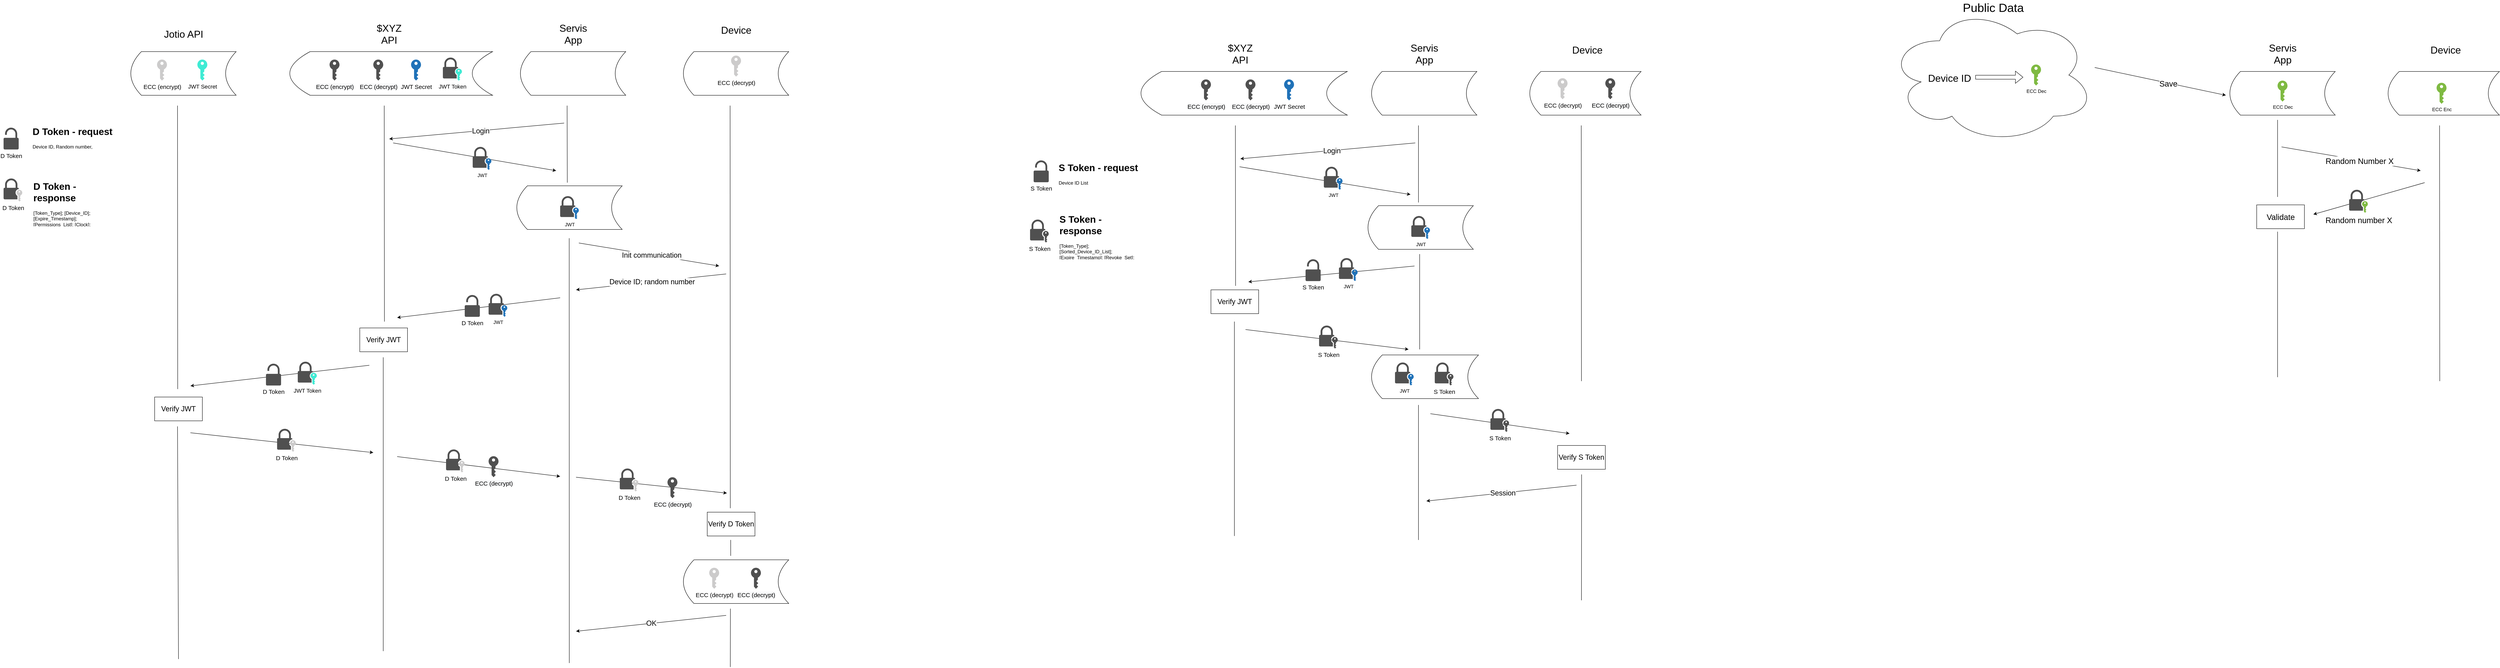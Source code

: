 <mxfile version="14.4.4" type="github">
  <diagram id="LgasBoGG3FsovCFmSBIw" name="Page-1">
    <mxGraphModel dx="3040" dy="3583" grid="1" gridSize="10" guides="1" tooltips="1" connect="1" arrows="1" fold="1" page="1" pageScale="1" pageWidth="850" pageHeight="1100" math="0" shadow="0">
      <root>
        <mxCell id="0" />
        <mxCell id="1" parent="0" />
        <mxCell id="JMCEyGu6VI2UjbXGp_1P-59" value="" style="shape=dataStorage;whiteSpace=wrap;html=1;strokeColor=#000000;strokeWidth=1;" parent="1" vertex="1">
          <mxGeometry x="2590" y="-260" width="510" height="110" as="geometry" />
        </mxCell>
        <mxCell id="JMCEyGu6VI2UjbXGp_1P-62" value="" style="shape=dataStorage;whiteSpace=wrap;html=1;strokeColor=#000000;strokeWidth=1;" parent="1" vertex="1">
          <mxGeometry x="3170" y="-260" width="265" height="110" as="geometry" />
        </mxCell>
        <mxCell id="JMCEyGu6VI2UjbXGp_1P-65" value="" style="shape=dataStorage;whiteSpace=wrap;html=1;strokeColor=#000000;strokeWidth=1;" parent="1" vertex="1">
          <mxGeometry x="3580" y="-260" width="265" height="110" as="geometry" />
        </mxCell>
        <mxCell id="JMCEyGu6VI2UjbXGp_1P-54" value="" style="shape=dataStorage;whiteSpace=wrap;html=1;strokeColor=#000000;strokeWidth=1;" parent="1" vertex="1">
          <mxGeometry x="2190" y="-260" width="265" height="110" as="geometry" />
        </mxCell>
        <mxCell id="JMCEyGu6VI2UjbXGp_1P-1" value="&lt;meta http-equiv=&quot;content-type&quot; content=&quot;text/html; charset=utf-8&quot;&gt;&lt;span style=&quot;color: rgb(0, 0, 0); font-family: Helvetica; font-style: normal; font-variant-ligatures: normal; font-variant-caps: normal; font-weight: 400; letter-spacing: normal; orphans: 2; text-align: center; text-indent: 0px; text-transform: none; widows: 2; word-spacing: 0px; -webkit-text-stroke-width: 0px; background-color: rgb(248, 249, 250); text-decoration-style: initial; text-decoration-color: initial; font-size: 15px;&quot;&gt;ECC (encrypt&lt;/span&gt;&lt;span style=&quot;color: rgb(0, 0, 0); font-family: Helvetica; font-style: normal; font-variant-ligatures: normal; font-variant-caps: normal; font-weight: 400; letter-spacing: normal; orphans: 2; text-align: center; text-indent: 0px; text-transform: none; widows: 2; word-spacing: 0px; -webkit-text-stroke-width: 0px; background-color: rgb(248, 249, 250); text-decoration-style: initial; text-decoration-color: initial; font-size: 15px;&quot;&gt;)&lt;/span&gt;" style="pointerEvents=1;shadow=0;dashed=0;html=1;strokeColor=none;fillColor=#505050;labelPosition=center;verticalLabelPosition=bottom;verticalAlign=top;outlineConnect=0;align=center;shape=mxgraph.office.security.key_permissions;" parent="1" vertex="1">
          <mxGeometry x="2690" y="-240" width="25" height="53" as="geometry" />
        </mxCell>
        <mxCell id="JMCEyGu6VI2UjbXGp_1P-2" value="&lt;font style=&quot;font-size: 15px&quot;&gt;JWT Secret&lt;/font&gt;" style="pointerEvents=1;shadow=0;dashed=0;html=1;strokeColor=none;labelPosition=center;verticalLabelPosition=bottom;verticalAlign=top;outlineConnect=0;align=center;shape=mxgraph.office.security.key_permissions;fillColor=#2072B8;" parent="1" vertex="1">
          <mxGeometry x="2895" y="-240" width="25" height="53" as="geometry" />
        </mxCell>
        <mxCell id="JMCEyGu6VI2UjbXGp_1P-30" value="&lt;span style=&quot;font-size: 25px&quot;&gt;$XYZ API&lt;/span&gt;" style="text;html=1;strokeColor=none;fillColor=none;align=center;verticalAlign=middle;whiteSpace=wrap;rounded=0;" parent="1" vertex="1">
          <mxGeometry x="2785" y="-330" width="110" height="50" as="geometry" />
        </mxCell>
        <mxCell id="JMCEyGu6VI2UjbXGp_1P-36" value="&lt;span style=&quot;font-size: 25px&quot;&gt;Servis&lt;br&gt;App&lt;br&gt;&lt;/span&gt;" style="text;html=1;strokeColor=none;fillColor=none;align=center;verticalAlign=middle;whiteSpace=wrap;rounded=0;" parent="1" vertex="1">
          <mxGeometry x="3247.5" y="-330" width="110" height="50" as="geometry" />
        </mxCell>
        <mxCell id="JMCEyGu6VI2UjbXGp_1P-37" value="&lt;span style=&quot;font-size: 25px&quot;&gt;Device&lt;/span&gt;" style="text;html=1;strokeColor=none;fillColor=none;align=center;verticalAlign=middle;whiteSpace=wrap;rounded=0;" parent="1" vertex="1">
          <mxGeometry x="3657.5" y="-340" width="110" height="50" as="geometry" />
        </mxCell>
        <mxCell id="JMCEyGu6VI2UjbXGp_1P-38" value="" style="endArrow=none;html=1;" parent="1" edge="1">
          <mxGeometry width="50" height="50" relative="1" as="geometry">
            <mxPoint x="2308" y="590" as="sourcePoint" />
            <mxPoint x="2307.5" y="-124" as="targetPoint" />
          </mxGeometry>
        </mxCell>
        <mxCell id="JMCEyGu6VI2UjbXGp_1P-39" value="&lt;span style=&quot;font-size: 25px&quot;&gt;Jotio API&lt;/span&gt;" style="text;html=1;strokeColor=none;fillColor=none;align=center;verticalAlign=middle;whiteSpace=wrap;rounded=0;" parent="1" vertex="1">
          <mxGeometry x="2267.5" y="-330" width="110" height="50" as="geometry" />
        </mxCell>
        <mxCell id="JMCEyGu6VI2UjbXGp_1P-51" value="&lt;span style=&quot;font-size: 15px&quot;&gt;ECC (encrypt&lt;/span&gt;&lt;span style=&quot;font-size: 15px&quot;&gt;)&lt;/span&gt;" style="pointerEvents=1;shadow=0;dashed=0;html=1;strokeColor=none;labelPosition=center;verticalLabelPosition=bottom;verticalAlign=top;outlineConnect=0;align=center;shape=mxgraph.office.security.key_permissions;fillColor=#CCCBCB;" parent="1" vertex="1">
          <mxGeometry x="2256" y="-240" width="25" height="53" as="geometry" />
        </mxCell>
        <mxCell id="JMCEyGu6VI2UjbXGp_1P-53" value="&lt;span style=&quot;font-size: 15px&quot;&gt;ECC (decrypt)&lt;/span&gt;" style="pointerEvents=1;shadow=0;dashed=0;html=1;strokeColor=none;labelPosition=center;verticalLabelPosition=bottom;verticalAlign=top;outlineConnect=0;align=center;shape=mxgraph.office.security.key_permissions;fillColor=#CCCBCB;" parent="1" vertex="1">
          <mxGeometry x="3700" y="-250" width="25" height="53" as="geometry" />
        </mxCell>
        <mxCell id="JMCEyGu6VI2UjbXGp_1P-60" value="" style="endArrow=none;html=1;" parent="1" edge="1">
          <mxGeometry width="50" height="50" relative="1" as="geometry">
            <mxPoint x="2828" y="420" as="sourcePoint" />
            <mxPoint x="2827.5" y="-124" as="targetPoint" />
          </mxGeometry>
        </mxCell>
        <mxCell id="JMCEyGu6VI2UjbXGp_1P-63" value="" style="endArrow=none;html=1;" parent="1" edge="1">
          <mxGeometry width="50" height="50" relative="1" as="geometry">
            <mxPoint x="3288" y="70" as="sourcePoint" />
            <mxPoint x="3287.5" y="-124" as="targetPoint" />
          </mxGeometry>
        </mxCell>
        <mxCell id="JMCEyGu6VI2UjbXGp_1P-66" value="" style="endArrow=none;html=1;" parent="1" edge="1">
          <mxGeometry width="50" height="50" relative="1" as="geometry">
            <mxPoint x="3698" y="890" as="sourcePoint" />
            <mxPoint x="3697.5" y="-124" as="targetPoint" />
          </mxGeometry>
        </mxCell>
        <mxCell id="JMCEyGu6VI2UjbXGp_1P-71" value="&lt;span style=&quot;color: rgb(0 , 0 , 0) ; font-family: &amp;#34;helvetica&amp;#34; ; font-style: normal ; font-weight: 400 ; letter-spacing: normal ; text-align: center ; text-indent: 0px ; text-transform: none ; word-spacing: 0px ; background-color: rgb(248 , 249 , 250) ; font-size: 15px&quot;&gt;ECC (decrypt&lt;/span&gt;&lt;span style=&quot;color: rgb(0 , 0 , 0) ; font-family: &amp;#34;helvetica&amp;#34; ; font-style: normal ; font-weight: 400 ; letter-spacing: normal ; text-align: center ; text-indent: 0px ; text-transform: none ; word-spacing: 0px ; background-color: rgb(248 , 249 , 250) ; font-size: 15px&quot;&gt;)&lt;/span&gt;" style="pointerEvents=1;shadow=0;dashed=0;html=1;strokeColor=none;fillColor=#505050;labelPosition=center;verticalLabelPosition=bottom;verticalAlign=top;outlineConnect=0;align=center;shape=mxgraph.office.security.key_permissions;" parent="1" vertex="1">
          <mxGeometry x="2800" y="-240" width="25" height="53" as="geometry" />
        </mxCell>
        <mxCell id="JMCEyGu6VI2UjbXGp_1P-72" value="" style="endArrow=classic;html=1;" parent="1" edge="1">
          <mxGeometry width="50" height="50" relative="1" as="geometry">
            <mxPoint x="3280" y="-80" as="sourcePoint" />
            <mxPoint x="2840" y="-40" as="targetPoint" />
          </mxGeometry>
        </mxCell>
        <mxCell id="JMCEyGu6VI2UjbXGp_1P-73" value="&lt;span style=&quot;font-size: 18px&quot;&gt;Login&lt;br&gt;&lt;/span&gt;" style="edgeLabel;html=1;align=center;verticalAlign=middle;resizable=0;points=[];" parent="JMCEyGu6VI2UjbXGp_1P-72" vertex="1" connectable="0">
          <mxGeometry x="-0.237" y="-2" relative="1" as="geometry">
            <mxPoint x="-41.94" y="6.73" as="offset" />
          </mxGeometry>
        </mxCell>
        <mxCell id="JMCEyGu6VI2UjbXGp_1P-74" value="" style="endArrow=classic;html=1;" parent="1" edge="1">
          <mxGeometry width="50" height="50" relative="1" as="geometry">
            <mxPoint x="2850" y="-30" as="sourcePoint" />
            <mxPoint x="3260" y="40" as="targetPoint" />
          </mxGeometry>
        </mxCell>
        <mxCell id="JMCEyGu6VI2UjbXGp_1P-76" value="" style="shape=dataStorage;whiteSpace=wrap;html=1;strokeColor=#000000;strokeWidth=1;" parent="1" vertex="1">
          <mxGeometry x="3161" y="78" width="265" height="110" as="geometry" />
        </mxCell>
        <mxCell id="JMCEyGu6VI2UjbXGp_1P-77" value="JWT" style="pointerEvents=1;shadow=0;dashed=0;html=1;strokeColor=none;fillColor=#505050;labelPosition=center;verticalLabelPosition=bottom;verticalAlign=top;outlineConnect=0;align=center;shape=mxgraph.office.security.lock_with_key_security_blue;" parent="1" vertex="1">
          <mxGeometry x="3270" y="104" width="47" height="58" as="geometry" />
        </mxCell>
        <mxCell id="JMCEyGu6VI2UjbXGp_1P-80" value="" style="endArrow=none;html=1;" parent="1" edge="1">
          <mxGeometry width="50" height="50" relative="1" as="geometry">
            <mxPoint x="3293" y="1280" as="sourcePoint" />
            <mxPoint x="3292.79" y="210.0" as="targetPoint" />
          </mxGeometry>
        </mxCell>
        <mxCell id="JMCEyGu6VI2UjbXGp_1P-82" value="" style="endArrow=classic;html=1;" parent="1" edge="1">
          <mxGeometry width="50" height="50" relative="1" as="geometry">
            <mxPoint x="3317" y="222" as="sourcePoint" />
            <mxPoint x="3670" y="280" as="targetPoint" />
          </mxGeometry>
        </mxCell>
        <mxCell id="JMCEyGu6VI2UjbXGp_1P-83" value="&lt;span style=&quot;font-size: 18px&quot;&gt;Init communication&lt;/span&gt;" style="edgeLabel;html=1;align=center;verticalAlign=middle;resizable=0;points=[];" parent="JMCEyGu6VI2UjbXGp_1P-82" vertex="1" connectable="0">
          <mxGeometry x="-0.237" y="-2" relative="1" as="geometry">
            <mxPoint x="48" y="6.73" as="offset" />
          </mxGeometry>
        </mxCell>
        <mxCell id="JMCEyGu6VI2UjbXGp_1P-85" value="JWT" style="pointerEvents=1;shadow=0;dashed=0;html=1;strokeColor=none;fillColor=#505050;labelPosition=center;verticalLabelPosition=bottom;verticalAlign=top;outlineConnect=0;align=center;shape=mxgraph.office.security.lock_with_key_security_blue;" parent="1" vertex="1">
          <mxGeometry x="3050" y="-20" width="47" height="58" as="geometry" />
        </mxCell>
        <mxCell id="JMCEyGu6VI2UjbXGp_1P-86" value="&lt;font style=&quot;font-size: 15px&quot;&gt;D Token&lt;/font&gt;" style="pointerEvents=1;shadow=0;dashed=0;html=1;strokeColor=none;fillColor=#505050;labelPosition=center;verticalLabelPosition=bottom;verticalAlign=top;outlineConnect=0;align=center;shape=mxgraph.office.security.lock_unprotected;" parent="1" vertex="1">
          <mxGeometry x="1870" y="-68.5" width="38" height="55" as="geometry" />
        </mxCell>
        <mxCell id="JMCEyGu6VI2UjbXGp_1P-87" value="&lt;h1&gt;D Token - request&lt;/h1&gt;&lt;div&gt;Device ID, Random number,&amp;nbsp;&lt;/div&gt;" style="text;html=1;strokeColor=none;fillColor=none;spacing=5;spacingTop=-20;whiteSpace=wrap;overflow=hidden;rounded=0;" parent="1" vertex="1">
          <mxGeometry x="1938" y="-78.5" width="210" height="120" as="geometry" />
        </mxCell>
        <mxCell id="JMCEyGu6VI2UjbXGp_1P-89" value="" style="endArrow=classic;html=1;" parent="1" edge="1">
          <mxGeometry width="50" height="50" relative="1" as="geometry">
            <mxPoint x="3270" y="360" as="sourcePoint" />
            <mxPoint x="2860" y="410" as="targetPoint" />
          </mxGeometry>
        </mxCell>
        <mxCell id="JMCEyGu6VI2UjbXGp_1P-90" value="&lt;font style=&quot;font-size: 15px&quot;&gt;D Token&lt;/font&gt;" style="pointerEvents=1;shadow=0;dashed=0;html=1;strokeColor=none;fillColor=#505050;labelPosition=center;verticalLabelPosition=bottom;verticalAlign=top;outlineConnect=0;align=center;shape=mxgraph.office.security.lock_unprotected;" parent="1" vertex="1">
          <mxGeometry x="3030" y="353" width="38" height="55" as="geometry" />
        </mxCell>
        <mxCell id="JMCEyGu6VI2UjbXGp_1P-91" value="" style="endArrow=classic;html=1;" parent="1" edge="1">
          <mxGeometry width="50" height="50" relative="1" as="geometry">
            <mxPoint x="2790" y="530" as="sourcePoint" />
            <mxPoint x="2340" y="582" as="targetPoint" />
          </mxGeometry>
        </mxCell>
        <mxCell id="JMCEyGu6VI2UjbXGp_1P-92" value="&lt;font style=&quot;font-size: 15px&quot;&gt;D Token&lt;/font&gt;" style="pointerEvents=1;shadow=0;dashed=0;html=1;strokeColor=none;fillColor=#505050;labelPosition=center;verticalLabelPosition=bottom;verticalAlign=top;outlineConnect=0;align=center;shape=mxgraph.office.security.lock_unprotected;" parent="1" vertex="1">
          <mxGeometry x="2530" y="526" width="38" height="55" as="geometry" />
        </mxCell>
        <mxCell id="JMCEyGu6VI2UjbXGp_1P-94" value="" style="endArrow=classic;html=1;" parent="1" edge="1">
          <mxGeometry width="50" height="50" relative="1" as="geometry">
            <mxPoint x="3687.5" y="300" as="sourcePoint" />
            <mxPoint x="3310" y="340" as="targetPoint" />
          </mxGeometry>
        </mxCell>
        <mxCell id="JMCEyGu6VI2UjbXGp_1P-95" value="&lt;span style=&quot;font-size: 18px&quot;&gt;Device ID; random number&lt;br&gt;&lt;/span&gt;" style="edgeLabel;html=1;align=center;verticalAlign=middle;resizable=0;points=[];" parent="JMCEyGu6VI2UjbXGp_1P-94" vertex="1" connectable="0">
          <mxGeometry x="-0.237" y="-2" relative="1" as="geometry">
            <mxPoint x="-41.94" y="6.73" as="offset" />
          </mxGeometry>
        </mxCell>
        <mxCell id="JMCEyGu6VI2UjbXGp_1P-99" value="" style="endArrow=none;html=1;" parent="1" edge="1">
          <mxGeometry width="50" height="50" relative="1" as="geometry">
            <mxPoint x="2825" y="1250" as="sourcePoint" />
            <mxPoint x="2825" y="510" as="targetPoint" />
          </mxGeometry>
        </mxCell>
        <mxCell id="JMCEyGu6VI2UjbXGp_1P-100" value="&lt;font style=&quot;font-size: 18px&quot;&gt;Verify&amp;nbsp;JWT&lt;/font&gt;" style="rounded=0;whiteSpace=wrap;html=1;strokeColor=#000000;strokeWidth=1;" parent="1" vertex="1">
          <mxGeometry x="2766" y="436" width="120" height="60" as="geometry" />
        </mxCell>
        <mxCell id="JMCEyGu6VI2UjbXGp_1P-101" value="JWT" style="pointerEvents=1;shadow=0;dashed=0;html=1;strokeColor=none;fillColor=#505050;labelPosition=center;verticalLabelPosition=bottom;verticalAlign=top;outlineConnect=0;align=center;shape=mxgraph.office.security.lock_with_key_security_blue;" parent="1" vertex="1">
          <mxGeometry x="3090" y="350" width="47" height="58" as="geometry" />
        </mxCell>
        <mxCell id="JMCEyGu6VI2UjbXGp_1P-102" value="&lt;span style=&quot;font-size: 18px&quot;&gt;Verify JWT&lt;br&gt;&lt;/span&gt;" style="rounded=0;whiteSpace=wrap;html=1;strokeColor=#000000;strokeWidth=1;" parent="1" vertex="1">
          <mxGeometry x="2250" y="610" width="120" height="60" as="geometry" />
        </mxCell>
        <mxCell id="JMCEyGu6VI2UjbXGp_1P-103" value="" style="endArrow=none;html=1;" parent="1" edge="1">
          <mxGeometry width="50" height="50" relative="1" as="geometry">
            <mxPoint x="2310" y="1270" as="sourcePoint" />
            <mxPoint x="2307.5" y="684" as="targetPoint" />
          </mxGeometry>
        </mxCell>
        <mxCell id="JMCEyGu6VI2UjbXGp_1P-105" value="" style="endArrow=classic;html=1;" parent="1" edge="1">
          <mxGeometry width="50" height="50" relative="1" as="geometry">
            <mxPoint x="2340" y="700" as="sourcePoint" />
            <mxPoint x="2800" y="750" as="targetPoint" />
          </mxGeometry>
        </mxCell>
        <mxCell id="JMCEyGu6VI2UjbXGp_1P-106" value="D Token" style="pointerEvents=1;shadow=0;dashed=0;html=1;strokeColor=none;fillColor=#505050;labelPosition=center;verticalLabelPosition=bottom;verticalAlign=top;outlineConnect=0;align=center;shape=mxgraph.office.security.lock_with_key_security_ghosted;fontSize=15;" parent="1" vertex="1">
          <mxGeometry x="2558" y="690" width="47" height="58" as="geometry" />
        </mxCell>
        <mxCell id="JMCEyGu6VI2UjbXGp_1P-108" value="" style="endArrow=classic;html=1;" parent="1" edge="1">
          <mxGeometry width="50" height="50" relative="1" as="geometry">
            <mxPoint x="2860" y="760" as="sourcePoint" />
            <mxPoint x="3270" y="810" as="targetPoint" />
          </mxGeometry>
        </mxCell>
        <mxCell id="JMCEyGu6VI2UjbXGp_1P-110" value="&lt;span style=&quot;color: rgb(0 , 0 , 0) ; font-family: &amp;#34;helvetica&amp;#34; ; font-style: normal ; font-weight: 400 ; letter-spacing: normal ; text-align: center ; text-indent: 0px ; text-transform: none ; word-spacing: 0px ; background-color: rgb(248 , 249 , 250) ; font-size: 15px&quot;&gt;ECC (decrypt&lt;/span&gt;&lt;span style=&quot;color: rgb(0 , 0 , 0) ; font-family: &amp;#34;helvetica&amp;#34; ; font-style: normal ; font-weight: 400 ; letter-spacing: normal ; text-align: center ; text-indent: 0px ; text-transform: none ; word-spacing: 0px ; background-color: rgb(248 , 249 , 250) ; font-size: 15px&quot;&gt;)&lt;/span&gt;" style="pointerEvents=1;shadow=0;dashed=0;html=1;strokeColor=none;fillColor=#505050;labelPosition=center;verticalLabelPosition=bottom;verticalAlign=top;outlineConnect=0;align=center;shape=mxgraph.office.security.key_permissions;" parent="1" vertex="1">
          <mxGeometry x="3090" y="759" width="25" height="53" as="geometry" />
        </mxCell>
        <mxCell id="JMCEyGu6VI2UjbXGp_1P-113" value="" style="endArrow=classic;html=1;" parent="1" edge="1">
          <mxGeometry width="50" height="50" relative="1" as="geometry">
            <mxPoint x="3310" y="812" as="sourcePoint" />
            <mxPoint x="3689.5" y="852" as="targetPoint" />
          </mxGeometry>
        </mxCell>
        <mxCell id="JMCEyGu6VI2UjbXGp_1P-115" value="&lt;span style=&quot;color: rgb(0 , 0 , 0) ; font-family: &amp;#34;helvetica&amp;#34; ; font-style: normal ; font-weight: 400 ; letter-spacing: normal ; text-align: center ; text-indent: 0px ; text-transform: none ; word-spacing: 0px ; background-color: rgb(248 , 249 , 250) ; font-size: 15px&quot;&gt;ECC (decrypt&lt;/span&gt;&lt;span style=&quot;color: rgb(0 , 0 , 0) ; font-family: &amp;#34;helvetica&amp;#34; ; font-style: normal ; font-weight: 400 ; letter-spacing: normal ; text-align: center ; text-indent: 0px ; text-transform: none ; word-spacing: 0px ; background-color: rgb(248 , 249 , 250) ; font-size: 15px&quot;&gt;)&lt;/span&gt;" style="pointerEvents=1;shadow=0;dashed=0;html=1;strokeColor=none;fillColor=#505050;labelPosition=center;verticalLabelPosition=bottom;verticalAlign=top;outlineConnect=0;align=center;shape=mxgraph.office.security.key_permissions;" parent="1" vertex="1">
          <mxGeometry x="3540" y="812" width="25" height="53" as="geometry" />
        </mxCell>
        <mxCell id="JMCEyGu6VI2UjbXGp_1P-117" value="&lt;span style=&quot;font-size: 18px&quot;&gt;Verify D Token&lt;/span&gt;" style="rounded=0;whiteSpace=wrap;html=1;strokeColor=#000000;strokeWidth=1;" parent="1" vertex="1">
          <mxGeometry x="3640" y="900" width="120" height="60" as="geometry" />
        </mxCell>
        <mxCell id="JMCEyGu6VI2UjbXGp_1P-123" value="D Token" style="pointerEvents=1;shadow=0;dashed=0;html=1;strokeColor=none;fillColor=#505050;labelPosition=center;verticalLabelPosition=bottom;verticalAlign=top;outlineConnect=0;align=center;shape=mxgraph.office.security.lock_with_key_security_ghosted;fontSize=15;" parent="1" vertex="1">
          <mxGeometry x="2983" y="742" width="47" height="58" as="geometry" />
        </mxCell>
        <mxCell id="JMCEyGu6VI2UjbXGp_1P-124" value="D Token" style="pointerEvents=1;shadow=0;dashed=0;html=1;strokeColor=none;fillColor=#505050;labelPosition=center;verticalLabelPosition=bottom;verticalAlign=top;outlineConnect=0;align=center;shape=mxgraph.office.security.lock_with_key_security_ghosted;fontSize=15;" parent="1" vertex="1">
          <mxGeometry x="3420" y="790" width="47" height="58" as="geometry" />
        </mxCell>
        <mxCell id="JMCEyGu6VI2UjbXGp_1P-125" value="" style="shape=dataStorage;whiteSpace=wrap;html=1;strokeColor=#000000;strokeWidth=1;" parent="1" vertex="1">
          <mxGeometry x="3580" y="1020" width="265" height="110" as="geometry" />
        </mxCell>
        <mxCell id="JMCEyGu6VI2UjbXGp_1P-126" value="&lt;span style=&quot;font-size: 15px&quot;&gt;ECC (decrypt)&lt;/span&gt;" style="pointerEvents=1;shadow=0;dashed=0;html=1;strokeColor=none;labelPosition=center;verticalLabelPosition=bottom;verticalAlign=top;outlineConnect=0;align=center;shape=mxgraph.office.security.key_permissions;fillColor=#CCCBCB;" parent="1" vertex="1">
          <mxGeometry x="3645" y="1040" width="25" height="53" as="geometry" />
        </mxCell>
        <mxCell id="JMCEyGu6VI2UjbXGp_1P-127" value="D Token" style="pointerEvents=1;shadow=0;dashed=0;html=1;strokeColor=none;fillColor=#505050;labelPosition=center;verticalLabelPosition=bottom;verticalAlign=top;outlineConnect=0;align=center;shape=mxgraph.office.security.lock_with_key_security_ghosted;fontSize=15;" parent="1" vertex="1">
          <mxGeometry x="1870" y="59.5" width="47" height="58" as="geometry" />
        </mxCell>
        <mxCell id="JMCEyGu6VI2UjbXGp_1P-128" value="&lt;h1&gt;D Token - response&lt;/h1&gt;&lt;div&gt;[Token_Type]; [Device_ID]; [Expire_Timestamp]; [Permissions_List]; [Clock];&lt;/div&gt;" style="text;html=1;strokeColor=none;fillColor=none;spacing=5;spacingTop=-20;whiteSpace=wrap;overflow=hidden;rounded=0;" parent="1" vertex="1">
          <mxGeometry x="1940" y="59.5" width="210" height="120" as="geometry" />
        </mxCell>
        <mxCell id="JMCEyGu6VI2UjbXGp_1P-129" value="&lt;span style=&quot;color: rgb(0 , 0 , 0) ; font-family: &amp;#34;helvetica&amp;#34; ; font-style: normal ; font-weight: 400 ; letter-spacing: normal ; text-align: center ; text-indent: 0px ; text-transform: none ; word-spacing: 0px ; background-color: rgb(248 , 249 , 250) ; font-size: 15px&quot;&gt;ECC (decrypt&lt;/span&gt;&lt;span style=&quot;color: rgb(0 , 0 , 0) ; font-family: &amp;#34;helvetica&amp;#34; ; font-style: normal ; font-weight: 400 ; letter-spacing: normal ; text-align: center ; text-indent: 0px ; text-transform: none ; word-spacing: 0px ; background-color: rgb(248 , 249 , 250) ; font-size: 15px&quot;&gt;)&lt;/span&gt;" style="pointerEvents=1;shadow=0;dashed=0;html=1;strokeColor=none;fillColor=#505050;labelPosition=center;verticalLabelPosition=bottom;verticalAlign=top;outlineConnect=0;align=center;shape=mxgraph.office.security.key_permissions;" parent="1" vertex="1">
          <mxGeometry x="3750" y="1040" width="25" height="53" as="geometry" />
        </mxCell>
        <mxCell id="JMCEyGu6VI2UjbXGp_1P-130" value="" style="endArrow=none;html=1;" parent="1" edge="1">
          <mxGeometry width="50" height="50" relative="1" as="geometry">
            <mxPoint x="3699" y="1010" as="sourcePoint" />
            <mxPoint x="3699" y="970" as="targetPoint" />
          </mxGeometry>
        </mxCell>
        <mxCell id="JMCEyGu6VI2UjbXGp_1P-131" value="" style="endArrow=none;html=1;" parent="1" edge="1">
          <mxGeometry width="50" height="50" relative="1" as="geometry">
            <mxPoint x="3698" y="1290" as="sourcePoint" />
            <mxPoint x="3698.33" y="1143" as="targetPoint" />
          </mxGeometry>
        </mxCell>
        <mxCell id="JMCEyGu6VI2UjbXGp_1P-133" value="&lt;font style=&quot;font-size: 18px&quot;&gt;OK&lt;/font&gt;" style="endArrow=classic;html=1;" parent="1" edge="1">
          <mxGeometry width="50" height="50" relative="1" as="geometry">
            <mxPoint x="3687.5" y="1160" as="sourcePoint" />
            <mxPoint x="3310" y="1200" as="targetPoint" />
            <Array as="points">
              <mxPoint x="3500" y="1180" />
            </Array>
          </mxGeometry>
        </mxCell>
        <mxCell id="JMCEyGu6VI2UjbXGp_1P-135" value="" style="shape=dataStorage;whiteSpace=wrap;html=1;strokeColor=#000000;strokeWidth=1;" parent="1" vertex="1">
          <mxGeometry x="4731" y="-210" width="519" height="110" as="geometry" />
        </mxCell>
        <mxCell id="JMCEyGu6VI2UjbXGp_1P-136" value="" style="shape=dataStorage;whiteSpace=wrap;html=1;strokeColor=#000000;strokeWidth=1;" parent="1" vertex="1">
          <mxGeometry x="5311" y="-210" width="265" height="110" as="geometry" />
        </mxCell>
        <mxCell id="JMCEyGu6VI2UjbXGp_1P-137" value="" style="shape=dataStorage;whiteSpace=wrap;html=1;strokeColor=#000000;strokeWidth=1;" parent="1" vertex="1">
          <mxGeometry x="5709" y="-210" width="280" height="110" as="geometry" />
        </mxCell>
        <mxCell id="JMCEyGu6VI2UjbXGp_1P-138" value="&lt;meta http-equiv=&quot;content-type&quot; content=&quot;text/html; charset=utf-8&quot;&gt;&lt;span style=&quot;color: rgb(0, 0, 0); font-family: Helvetica; font-style: normal; font-variant-ligatures: normal; font-variant-caps: normal; font-weight: 400; letter-spacing: normal; orphans: 2; text-align: center; text-indent: 0px; text-transform: none; widows: 2; word-spacing: 0px; -webkit-text-stroke-width: 0px; background-color: rgb(248, 249, 250); text-decoration-style: initial; text-decoration-color: initial; font-size: 15px;&quot;&gt;ECC (encrypt&lt;/span&gt;&lt;span style=&quot;color: rgb(0, 0, 0); font-family: Helvetica; font-style: normal; font-variant-ligatures: normal; font-variant-caps: normal; font-weight: 400; letter-spacing: normal; orphans: 2; text-align: center; text-indent: 0px; text-transform: none; widows: 2; word-spacing: 0px; -webkit-text-stroke-width: 0px; background-color: rgb(248, 249, 250); text-decoration-style: initial; text-decoration-color: initial; font-size: 15px;&quot;&gt;)&lt;/span&gt;" style="pointerEvents=1;shadow=0;dashed=0;html=1;strokeColor=none;fillColor=#505050;labelPosition=center;verticalLabelPosition=bottom;verticalAlign=top;outlineConnect=0;align=center;shape=mxgraph.office.security.key_permissions;" parent="1" vertex="1">
          <mxGeometry x="4882" y="-190" width="25" height="53" as="geometry" />
        </mxCell>
        <mxCell id="JMCEyGu6VI2UjbXGp_1P-139" value="&lt;font style=&quot;font-size: 15px&quot;&gt;JWT Secret&lt;/font&gt;" style="pointerEvents=1;shadow=0;dashed=0;html=1;strokeColor=none;labelPosition=center;verticalLabelPosition=bottom;verticalAlign=top;outlineConnect=0;align=center;shape=mxgraph.office.security.key_permissions;fillColor=#2072B8;" parent="1" vertex="1">
          <mxGeometry x="5091" y="-190" width="25" height="53" as="geometry" />
        </mxCell>
        <mxCell id="JMCEyGu6VI2UjbXGp_1P-140" value="&lt;span style=&quot;font-size: 25px&quot;&gt;$XYZ API&lt;/span&gt;" style="text;html=1;strokeColor=none;fillColor=none;align=center;verticalAlign=middle;whiteSpace=wrap;rounded=0;" parent="1" vertex="1">
          <mxGeometry x="4926" y="-280" width="110" height="50" as="geometry" />
        </mxCell>
        <mxCell id="JMCEyGu6VI2UjbXGp_1P-141" value="&lt;span style=&quot;font-size: 25px&quot;&gt;Servis&lt;br&gt;App&lt;br&gt;&lt;/span&gt;" style="text;html=1;strokeColor=none;fillColor=none;align=center;verticalAlign=middle;whiteSpace=wrap;rounded=0;" parent="1" vertex="1">
          <mxGeometry x="5388.5" y="-280" width="110" height="50" as="geometry" />
        </mxCell>
        <mxCell id="JMCEyGu6VI2UjbXGp_1P-142" value="&lt;span style=&quot;font-size: 25px&quot;&gt;Device&lt;/span&gt;" style="text;html=1;strokeColor=none;fillColor=none;align=center;verticalAlign=middle;whiteSpace=wrap;rounded=0;" parent="1" vertex="1">
          <mxGeometry x="5798.5" y="-290" width="110" height="50" as="geometry" />
        </mxCell>
        <mxCell id="JMCEyGu6VI2UjbXGp_1P-143" value="&lt;span style=&quot;font-size: 15px&quot;&gt;ECC (decrypt)&lt;/span&gt;" style="pointerEvents=1;shadow=0;dashed=0;html=1;strokeColor=none;labelPosition=center;verticalLabelPosition=bottom;verticalAlign=top;outlineConnect=0;align=center;shape=mxgraph.office.security.key_permissions;fillColor=#CCCBCB;" parent="1" vertex="1">
          <mxGeometry x="5779" y="-193" width="25" height="53" as="geometry" />
        </mxCell>
        <mxCell id="JMCEyGu6VI2UjbXGp_1P-144" value="" style="endArrow=none;html=1;" parent="1" edge="1">
          <mxGeometry width="50" height="50" relative="1" as="geometry">
            <mxPoint x="4969" y="330" as="sourcePoint" />
            <mxPoint x="4968.5" y="-74" as="targetPoint" />
          </mxGeometry>
        </mxCell>
        <mxCell id="JMCEyGu6VI2UjbXGp_1P-145" value="" style="endArrow=none;html=1;" parent="1" edge="1">
          <mxGeometry width="50" height="50" relative="1" as="geometry">
            <mxPoint x="5429" y="120" as="sourcePoint" />
            <mxPoint x="5429" y="-74" as="targetPoint" />
          </mxGeometry>
        </mxCell>
        <mxCell id="JMCEyGu6VI2UjbXGp_1P-146" value="" style="endArrow=none;html=1;" parent="1" edge="1">
          <mxGeometry width="50" height="50" relative="1" as="geometry">
            <mxPoint x="5839" y="570" as="sourcePoint" />
            <mxPoint x="5838.5" y="-74" as="targetPoint" />
          </mxGeometry>
        </mxCell>
        <mxCell id="JMCEyGu6VI2UjbXGp_1P-147" value="&lt;span style=&quot;color: rgb(0 , 0 , 0) ; font-family: &amp;#34;helvetica&amp;#34; ; font-style: normal ; font-weight: 400 ; letter-spacing: normal ; text-align: center ; text-indent: 0px ; text-transform: none ; word-spacing: 0px ; background-color: rgb(248 , 249 , 250) ; font-size: 15px&quot;&gt;ECC (decrypt&lt;/span&gt;&lt;span style=&quot;color: rgb(0 , 0 , 0) ; font-family: &amp;#34;helvetica&amp;#34; ; font-style: normal ; font-weight: 400 ; letter-spacing: normal ; text-align: center ; text-indent: 0px ; text-transform: none ; word-spacing: 0px ; background-color: rgb(248 , 249 , 250) ; font-size: 15px&quot;&gt;)&lt;/span&gt;" style="pointerEvents=1;shadow=0;dashed=0;html=1;strokeColor=none;fillColor=#505050;labelPosition=center;verticalLabelPosition=bottom;verticalAlign=top;outlineConnect=0;align=center;shape=mxgraph.office.security.key_permissions;" parent="1" vertex="1">
          <mxGeometry x="4994" y="-190" width="25" height="53" as="geometry" />
        </mxCell>
        <mxCell id="JMCEyGu6VI2UjbXGp_1P-148" value="" style="endArrow=classic;html=1;" parent="1" edge="1">
          <mxGeometry width="50" height="50" relative="1" as="geometry">
            <mxPoint x="5421" y="-30" as="sourcePoint" />
            <mxPoint x="4981" y="10" as="targetPoint" />
          </mxGeometry>
        </mxCell>
        <mxCell id="JMCEyGu6VI2UjbXGp_1P-149" value="&lt;span style=&quot;font-size: 18px&quot;&gt;Login&lt;br&gt;&lt;/span&gt;" style="edgeLabel;html=1;align=center;verticalAlign=middle;resizable=0;points=[];" parent="JMCEyGu6VI2UjbXGp_1P-148" vertex="1" connectable="0">
          <mxGeometry x="-0.237" y="-2" relative="1" as="geometry">
            <mxPoint x="-41.94" y="6.73" as="offset" />
          </mxGeometry>
        </mxCell>
        <mxCell id="JMCEyGu6VI2UjbXGp_1P-150" value="" style="endArrow=classic;html=1;" parent="1" edge="1">
          <mxGeometry width="50" height="50" relative="1" as="geometry">
            <mxPoint x="4979" y="30" as="sourcePoint" />
            <mxPoint x="5409" y="100" as="targetPoint" />
          </mxGeometry>
        </mxCell>
        <mxCell id="JMCEyGu6VI2UjbXGp_1P-151" value="" style="shape=dataStorage;whiteSpace=wrap;html=1;strokeColor=#000000;strokeWidth=1;" parent="1" vertex="1">
          <mxGeometry x="5302" y="128" width="265" height="110" as="geometry" />
        </mxCell>
        <mxCell id="JMCEyGu6VI2UjbXGp_1P-152" value="JWT" style="pointerEvents=1;shadow=0;dashed=0;html=1;strokeColor=none;fillColor=#505050;labelPosition=center;verticalLabelPosition=bottom;verticalAlign=top;outlineConnect=0;align=center;shape=mxgraph.office.security.lock_with_key_security_blue;" parent="1" vertex="1">
          <mxGeometry x="5411" y="154" width="47" height="58" as="geometry" />
        </mxCell>
        <mxCell id="JMCEyGu6VI2UjbXGp_1P-153" value="" style="endArrow=none;html=1;" parent="1" edge="1">
          <mxGeometry width="50" height="50" relative="1" as="geometry">
            <mxPoint x="5429" y="970" as="sourcePoint" />
            <mxPoint x="5429" y="630" as="targetPoint" />
          </mxGeometry>
        </mxCell>
        <mxCell id="JMCEyGu6VI2UjbXGp_1P-154" value="" style="endArrow=classic;html=1;" parent="1" edge="1">
          <mxGeometry width="50" height="50" relative="1" as="geometry">
            <mxPoint x="5459" y="652" as="sourcePoint" />
            <mxPoint x="5809" y="702" as="targetPoint" />
          </mxGeometry>
        </mxCell>
        <mxCell id="JMCEyGu6VI2UjbXGp_1P-156" value="JWT" style="pointerEvents=1;shadow=0;dashed=0;html=1;strokeColor=none;fillColor=#505050;labelPosition=center;verticalLabelPosition=bottom;verticalAlign=top;outlineConnect=0;align=center;shape=mxgraph.office.security.lock_with_key_security_blue;" parent="1" vertex="1">
          <mxGeometry x="5191" y="30" width="47" height="58" as="geometry" />
        </mxCell>
        <mxCell id="JMCEyGu6VI2UjbXGp_1P-157" value="" style="endArrow=classic;html=1;" parent="1" edge="1">
          <mxGeometry width="50" height="50" relative="1" as="geometry">
            <mxPoint x="5419" y="280" as="sourcePoint" />
            <mxPoint x="5001" y="320" as="targetPoint" />
          </mxGeometry>
        </mxCell>
        <mxCell id="JMCEyGu6VI2UjbXGp_1P-158" value="&lt;font style=&quot;font-size: 15px&quot;&gt;S&amp;nbsp;Token&lt;/font&gt;" style="pointerEvents=1;shadow=0;dashed=0;html=1;strokeColor=none;fillColor=#505050;labelPosition=center;verticalLabelPosition=bottom;verticalAlign=top;outlineConnect=0;align=center;shape=mxgraph.office.security.lock_unprotected;" parent="1" vertex="1">
          <mxGeometry x="5145" y="263" width="38" height="55" as="geometry" />
        </mxCell>
        <mxCell id="JMCEyGu6VI2UjbXGp_1P-160" value="" style="endArrow=classic;html=1;" parent="1" edge="1">
          <mxGeometry width="50" height="50" relative="1" as="geometry">
            <mxPoint x="5826.5" y="832" as="sourcePoint" />
            <mxPoint x="5449" y="872" as="targetPoint" />
          </mxGeometry>
        </mxCell>
        <mxCell id="JMCEyGu6VI2UjbXGp_1P-161" value="&lt;span style=&quot;font-size: 18px&quot;&gt;Session&lt;br&gt;&lt;/span&gt;" style="edgeLabel;html=1;align=center;verticalAlign=middle;resizable=0;points=[];" parent="JMCEyGu6VI2UjbXGp_1P-160" vertex="1" connectable="0">
          <mxGeometry x="-0.237" y="-2" relative="1" as="geometry">
            <mxPoint x="-40.94" y="6.73" as="offset" />
          </mxGeometry>
        </mxCell>
        <mxCell id="JMCEyGu6VI2UjbXGp_1P-162" value="" style="endArrow=none;html=1;" parent="1" edge="1">
          <mxGeometry width="50" height="50" relative="1" as="geometry">
            <mxPoint x="4966" y="960" as="sourcePoint" />
            <mxPoint x="4966" y="420" as="targetPoint" />
          </mxGeometry>
        </mxCell>
        <mxCell id="JMCEyGu6VI2UjbXGp_1P-163" value="&lt;font style=&quot;font-size: 18px&quot;&gt;Verify&amp;nbsp;JWT&lt;/font&gt;" style="rounded=0;whiteSpace=wrap;html=1;strokeColor=#000000;strokeWidth=1;" parent="1" vertex="1">
          <mxGeometry x="4907" y="340" width="120" height="60" as="geometry" />
        </mxCell>
        <mxCell id="JMCEyGu6VI2UjbXGp_1P-164" value="JWT" style="pointerEvents=1;shadow=0;dashed=0;html=1;strokeColor=none;fillColor=#505050;labelPosition=center;verticalLabelPosition=bottom;verticalAlign=top;outlineConnect=0;align=center;shape=mxgraph.office.security.lock_with_key_security_blue;" parent="1" vertex="1">
          <mxGeometry x="5229" y="260" width="47" height="58" as="geometry" />
        </mxCell>
        <mxCell id="JMCEyGu6VI2UjbXGp_1P-166" value="" style="endArrow=classic;html=1;" parent="1" edge="1">
          <mxGeometry width="50" height="50" relative="1" as="geometry">
            <mxPoint x="4994" y="440" as="sourcePoint" />
            <mxPoint x="5404" y="490" as="targetPoint" />
          </mxGeometry>
        </mxCell>
        <mxCell id="JMCEyGu6VI2UjbXGp_1P-169" value="&lt;span style=&quot;color: rgb(0 , 0 , 0) ; font-family: &amp;#34;helvetica&amp;#34; ; font-style: normal ; font-weight: 400 ; letter-spacing: normal ; text-align: center ; text-indent: 0px ; text-transform: none ; word-spacing: 0px ; background-color: rgb(248 , 249 , 250) ; font-size: 15px&quot;&gt;ECC (decrypt&lt;/span&gt;&lt;span style=&quot;color: rgb(0 , 0 , 0) ; font-family: &amp;#34;helvetica&amp;#34; ; font-style: normal ; font-weight: 400 ; letter-spacing: normal ; text-align: center ; text-indent: 0px ; text-transform: none ; word-spacing: 0px ; background-color: rgb(248 , 249 , 250) ; font-size: 15px&quot;&gt;)&lt;/span&gt;" style="pointerEvents=1;shadow=0;dashed=0;html=1;strokeColor=none;fillColor=#505050;labelPosition=center;verticalLabelPosition=bottom;verticalAlign=top;outlineConnect=0;align=center;shape=mxgraph.office.security.key_permissions;" parent="1" vertex="1">
          <mxGeometry x="5899" y="-193" width="25" height="53" as="geometry" />
        </mxCell>
        <mxCell id="JMCEyGu6VI2UjbXGp_1P-170" value="&lt;span style=&quot;font-size: 18px&quot;&gt;Verify S Token&lt;/span&gt;" style="rounded=0;whiteSpace=wrap;html=1;strokeColor=#000000;strokeWidth=1;" parent="1" vertex="1">
          <mxGeometry x="5779" y="732" width="120" height="60" as="geometry" />
        </mxCell>
        <mxCell id="JMCEyGu6VI2UjbXGp_1P-177" value="" style="endArrow=none;html=1;" parent="1" edge="1">
          <mxGeometry width="50" height="50" relative="1" as="geometry">
            <mxPoint x="5839" y="1122" as="sourcePoint" />
            <mxPoint x="5839.33" y="805" as="targetPoint" />
          </mxGeometry>
        </mxCell>
        <mxCell id="JMCEyGu6VI2UjbXGp_1P-180" value="&lt;h1&gt;S Token - request&lt;/h1&gt;&lt;div&gt;Device ID List&amp;nbsp;&lt;/div&gt;" style="text;html=1;strokeColor=none;fillColor=none;spacing=5;spacingTop=-20;whiteSpace=wrap;overflow=hidden;rounded=0;" parent="1" vertex="1">
          <mxGeometry x="4519" y="13" width="210" height="120" as="geometry" />
        </mxCell>
        <mxCell id="JMCEyGu6VI2UjbXGp_1P-182" value="&lt;h1&gt;S Token - response&lt;/h1&gt;&lt;div&gt;[Token_Type]; [Sorted_Device_ID_List]; [Expire_Timestamp]; [Revoke_Set]; [Permissions_List];&lt;br&gt;&lt;/div&gt;" style="text;html=1;strokeColor=none;fillColor=none;spacing=5;spacingTop=-20;whiteSpace=wrap;overflow=hidden;rounded=0;" parent="1" vertex="1">
          <mxGeometry x="4521" y="143" width="210" height="120" as="geometry" />
        </mxCell>
        <mxCell id="JMCEyGu6VI2UjbXGp_1P-187" value="&lt;font style=&quot;font-size: 15px&quot;&gt;S&amp;nbsp;Token&lt;/font&gt;" style="pointerEvents=1;shadow=0;dashed=0;html=1;strokeColor=none;fillColor=#505050;labelPosition=center;verticalLabelPosition=bottom;verticalAlign=top;outlineConnect=0;align=center;shape=mxgraph.office.security.lock_unprotected;" parent="1" vertex="1">
          <mxGeometry x="4461" y="14" width="38" height="55" as="geometry" />
        </mxCell>
        <mxCell id="JMCEyGu6VI2UjbXGp_1P-188" value="&lt;font style=&quot;font-size: 15px&quot;&gt;S Token&lt;/font&gt;" style="pointerEvents=1;shadow=0;dashed=0;html=1;strokeColor=none;fillColor=#505050;labelPosition=center;verticalLabelPosition=bottom;verticalAlign=top;outlineConnect=0;align=center;shape=mxgraph.office.security.lock_with_key_security;" parent="1" vertex="1">
          <mxGeometry x="4452" y="163" width="47" height="58" as="geometry" />
        </mxCell>
        <mxCell id="JMCEyGu6VI2UjbXGp_1P-191" value="&lt;font style=&quot;font-size: 15px&quot;&gt;S Token&lt;/font&gt;" style="pointerEvents=1;shadow=0;dashed=0;html=1;strokeColor=none;fillColor=#505050;labelPosition=center;verticalLabelPosition=bottom;verticalAlign=top;outlineConnect=0;align=center;shape=mxgraph.office.security.lock_with_key_security;" parent="1" vertex="1">
          <mxGeometry x="5179" y="430" width="47" height="58" as="geometry" />
        </mxCell>
        <mxCell id="JMCEyGu6VI2UjbXGp_1P-193" value="&lt;font style=&quot;font-size: 15px&quot;&gt;S Token&lt;/font&gt;" style="pointerEvents=1;shadow=0;dashed=0;html=1;strokeColor=none;fillColor=#505050;labelPosition=center;verticalLabelPosition=bottom;verticalAlign=top;outlineConnect=0;align=center;shape=mxgraph.office.security.lock_with_key_security;" parent="1" vertex="1">
          <mxGeometry x="5610" y="640" width="47" height="58" as="geometry" />
        </mxCell>
        <mxCell id="QGVrfeH2pmd9nlPMJ3dP-12" value="" style="shape=dataStorage;whiteSpace=wrap;html=1;strokeColor=#000000;strokeWidth=1;" parent="1" vertex="1">
          <mxGeometry x="5311" y="504" width="269" height="110" as="geometry" />
        </mxCell>
        <mxCell id="QGVrfeH2pmd9nlPMJ3dP-13" value="" style="endArrow=none;html=1;" parent="1" edge="1">
          <mxGeometry width="50" height="50" relative="1" as="geometry">
            <mxPoint x="5432" y="490" as="sourcePoint" />
            <mxPoint x="5432" y="250" as="targetPoint" />
          </mxGeometry>
        </mxCell>
        <mxCell id="QGVrfeH2pmd9nlPMJ3dP-14" value="&lt;font style=&quot;font-size: 15px&quot;&gt;S Token&lt;/font&gt;" style="pointerEvents=1;shadow=0;dashed=0;html=1;strokeColor=none;fillColor=#505050;labelPosition=center;verticalLabelPosition=bottom;verticalAlign=top;outlineConnect=0;align=center;shape=mxgraph.office.security.lock_with_key_security;" parent="1" vertex="1">
          <mxGeometry x="5470" y="523" width="47" height="58" as="geometry" />
        </mxCell>
        <mxCell id="QGVrfeH2pmd9nlPMJ3dP-15" value="JWT" style="pointerEvents=1;shadow=0;dashed=0;html=1;strokeColor=none;fillColor=#505050;labelPosition=center;verticalLabelPosition=bottom;verticalAlign=top;outlineConnect=0;align=center;shape=mxgraph.office.security.lock_with_key_security_blue;" parent="1" vertex="1">
          <mxGeometry x="5370" y="523" width="47" height="58" as="geometry" />
        </mxCell>
        <mxCell id="QGVrfeH2pmd9nlPMJ3dP-17" value="" style="shape=dataStorage;whiteSpace=wrap;html=1;strokeColor=#000000;strokeWidth=1;" parent="1" vertex="1">
          <mxGeometry x="7470" y="-210" width="265" height="110" as="geometry" />
        </mxCell>
        <mxCell id="QGVrfeH2pmd9nlPMJ3dP-18" value="" style="shape=dataStorage;whiteSpace=wrap;html=1;strokeColor=#000000;strokeWidth=1;" parent="1" vertex="1">
          <mxGeometry x="7868" y="-210" width="280" height="110" as="geometry" />
        </mxCell>
        <mxCell id="QGVrfeH2pmd9nlPMJ3dP-22" value="&lt;span style=&quot;font-size: 25px&quot;&gt;Servis&lt;br&gt;App&lt;br&gt;&lt;/span&gt;" style="text;html=1;strokeColor=none;fillColor=none;align=center;verticalAlign=middle;whiteSpace=wrap;rounded=0;" parent="1" vertex="1">
          <mxGeometry x="7547.5" y="-280" width="110" height="50" as="geometry" />
        </mxCell>
        <mxCell id="QGVrfeH2pmd9nlPMJ3dP-23" value="&lt;span style=&quot;font-size: 25px&quot;&gt;Device&lt;/span&gt;" style="text;html=1;strokeColor=none;fillColor=none;align=center;verticalAlign=middle;whiteSpace=wrap;rounded=0;" parent="1" vertex="1">
          <mxGeometry x="7957.5" y="-290" width="110" height="50" as="geometry" />
        </mxCell>
        <mxCell id="QGVrfeH2pmd9nlPMJ3dP-26" value="" style="endArrow=none;html=1;" parent="1" edge="1">
          <mxGeometry width="50" height="50" relative="1" as="geometry">
            <mxPoint x="7590" y="106" as="sourcePoint" />
            <mxPoint x="7590" y="-88" as="targetPoint" />
          </mxGeometry>
        </mxCell>
        <mxCell id="QGVrfeH2pmd9nlPMJ3dP-27" value="" style="endArrow=none;html=1;" parent="1" edge="1">
          <mxGeometry width="50" height="50" relative="1" as="geometry">
            <mxPoint x="7998" y="570" as="sourcePoint" />
            <mxPoint x="7997.5" y="-74" as="targetPoint" />
          </mxGeometry>
        </mxCell>
        <mxCell id="QGVrfeH2pmd9nlPMJ3dP-55" value="" style="ellipse;shape=cloud;whiteSpace=wrap;html=1;align=left;" parent="1" vertex="1">
          <mxGeometry x="6610" y="-373.5" width="520" height="345" as="geometry" />
        </mxCell>
        <mxCell id="QGVrfeH2pmd9nlPMJ3dP-56" value="&lt;font style=&quot;font-size: 30px&quot;&gt;Public Data&lt;/font&gt;" style="text;html=1;strokeColor=none;fillColor=none;align=center;verticalAlign=middle;whiteSpace=wrap;rounded=0;" parent="1" vertex="1">
          <mxGeometry x="6720" y="-381.5" width="310" height="20" as="geometry" />
        </mxCell>
        <mxCell id="QGVrfeH2pmd9nlPMJ3dP-57" value="ECC Dec" style="pointerEvents=1;shadow=0;dashed=0;html=1;strokeColor=none;labelPosition=center;verticalLabelPosition=bottom;verticalAlign=top;outlineConnect=0;align=center;shape=mxgraph.office.security.key_permissions;fillColor=#7FBA42;" parent="1" vertex="1">
          <mxGeometry x="6970" y="-227.5" width="25" height="53" as="geometry" />
        </mxCell>
        <mxCell id="QGVrfeH2pmd9nlPMJ3dP-58" value="ECC Enc" style="pointerEvents=1;shadow=0;dashed=0;html=1;strokeColor=none;labelPosition=center;verticalLabelPosition=bottom;verticalAlign=top;outlineConnect=0;align=center;shape=mxgraph.office.security.key_permissions;fillColor=#7FBA42;" parent="1" vertex="1">
          <mxGeometry x="7990" y="-181.5" width="25" height="53" as="geometry" />
        </mxCell>
        <mxCell id="QGVrfeH2pmd9nlPMJ3dP-64" value="" style="endArrow=classic;html=1;" parent="1" edge="1">
          <mxGeometry width="50" height="50" relative="1" as="geometry">
            <mxPoint x="7600" y="-20" as="sourcePoint" />
            <mxPoint x="7950" y="40" as="targetPoint" />
          </mxGeometry>
        </mxCell>
        <mxCell id="QGVrfeH2pmd9nlPMJ3dP-66" value="&lt;font style=&quot;font-size: 20px&quot;&gt;Random Number X&lt;/font&gt;" style="edgeLabel;html=1;align=center;verticalAlign=middle;resizable=0;points=[];" parent="QGVrfeH2pmd9nlPMJ3dP-64" vertex="1" connectable="0">
          <mxGeometry x="0.114" y="-1" relative="1" as="geometry">
            <mxPoint x="1" as="offset" />
          </mxGeometry>
        </mxCell>
        <mxCell id="QGVrfeH2pmd9nlPMJ3dP-67" value="" style="endArrow=classic;html=1;" parent="1" edge="1">
          <mxGeometry width="50" height="50" relative="1" as="geometry">
            <mxPoint x="7960" y="70" as="sourcePoint" />
            <mxPoint x="7680" y="150" as="targetPoint" />
          </mxGeometry>
        </mxCell>
        <mxCell id="QGVrfeH2pmd9nlPMJ3dP-68" value="&lt;font style=&quot;font-size: 25px&quot;&gt;Device ID&lt;/font&gt;" style="text;html=1;strokeColor=none;fillColor=none;align=center;verticalAlign=middle;whiteSpace=wrap;rounded=0;" parent="1" vertex="1">
          <mxGeometry x="6700" y="-211" width="130" height="34.5" as="geometry" />
        </mxCell>
        <mxCell id="QGVrfeH2pmd9nlPMJ3dP-69" value="" style="shape=flexArrow;endArrow=classic;html=1;" parent="1" edge="1">
          <mxGeometry width="50" height="50" relative="1" as="geometry">
            <mxPoint x="6830" y="-195.5" as="sourcePoint" />
            <mxPoint x="6950" y="-195.5" as="targetPoint" />
          </mxGeometry>
        </mxCell>
        <mxCell id="QGVrfeH2pmd9nlPMJ3dP-70" value="ECC Dec" style="pointerEvents=1;shadow=0;dashed=0;html=1;strokeColor=none;labelPosition=center;verticalLabelPosition=bottom;verticalAlign=top;outlineConnect=0;align=center;shape=mxgraph.office.security.key_permissions;fillColor=#7FBA42;" parent="1" vertex="1">
          <mxGeometry x="7590" y="-187" width="25" height="53" as="geometry" />
        </mxCell>
        <mxCell id="QGVrfeH2pmd9nlPMJ3dP-71" value="&lt;font style=&quot;font-size: 20px&quot;&gt;Validate&lt;/font&gt;" style="rounded=0;whiteSpace=wrap;html=1;align=center;" parent="1" vertex="1">
          <mxGeometry x="7537.5" y="126" width="120" height="60" as="geometry" />
        </mxCell>
        <mxCell id="QGVrfeH2pmd9nlPMJ3dP-62" value="&lt;font style=&quot;font-size: 20px&quot;&gt;Random number X&lt;/font&gt;" style="pointerEvents=1;shadow=0;dashed=0;html=1;strokeColor=none;fillColor=#505050;labelPosition=center;verticalLabelPosition=bottom;verticalAlign=top;outlineConnect=0;align=center;shape=mxgraph.office.security.lock_with_key_security_green;horizontal=1;" parent="1" vertex="1">
          <mxGeometry x="7770" y="88" width="47" height="58" as="geometry" />
        </mxCell>
        <mxCell id="QGVrfeH2pmd9nlPMJ3dP-73" value="" style="endArrow=none;html=1;" parent="1" edge="1">
          <mxGeometry width="50" height="50" relative="1" as="geometry">
            <mxPoint x="7590" y="560" as="sourcePoint" />
            <mxPoint x="7590" y="193.5" as="targetPoint" />
          </mxGeometry>
        </mxCell>
        <mxCell id="QGVrfeH2pmd9nlPMJ3dP-75" value="" style="endArrow=classic;html=1;" parent="1" edge="1">
          <mxGeometry width="50" height="50" relative="1" as="geometry">
            <mxPoint x="7130" y="-220" as="sourcePoint" />
            <mxPoint x="7460" y="-150" as="targetPoint" />
          </mxGeometry>
        </mxCell>
        <mxCell id="QGVrfeH2pmd9nlPMJ3dP-76" value="&lt;font style=&quot;font-size: 20px&quot;&gt;Save&lt;br&gt;&lt;/font&gt;" style="edgeLabel;html=1;align=center;verticalAlign=middle;resizable=0;points=[];" parent="QGVrfeH2pmd9nlPMJ3dP-75" vertex="1" connectable="0">
          <mxGeometry x="0.114" y="-1" relative="1" as="geometry">
            <mxPoint x="1" as="offset" />
          </mxGeometry>
        </mxCell>
        <mxCell id="7FiBaAn7tF39WyRxpTfn-2" value="&lt;font style=&quot;font-size: 14px&quot;&gt;JWT Secret&lt;/font&gt;" style="pointerEvents=1;shadow=0;dashed=0;html=1;strokeColor=none;labelPosition=center;verticalLabelPosition=bottom;verticalAlign=top;outlineConnect=0;align=center;shape=mxgraph.office.security.key_permissions;fillColor=#3FEBD4;" vertex="1" parent="1">
          <mxGeometry x="2357.5" y="-240" width="25" height="53" as="geometry" />
        </mxCell>
        <mxCell id="7FiBaAn7tF39WyRxpTfn-6" value="" style="group" vertex="1" connectable="0" parent="1">
          <mxGeometry x="2975" y="-245" width="48" height="58" as="geometry" />
        </mxCell>
        <mxCell id="7FiBaAn7tF39WyRxpTfn-4" value="&lt;font style=&quot;font-size: 14px&quot;&gt;JWT Token&lt;/font&gt;" style="pointerEvents=1;shadow=0;dashed=0;html=1;strokeColor=none;fillColor=#505050;labelPosition=center;verticalLabelPosition=bottom;verticalAlign=top;outlineConnect=0;align=center;shape=mxgraph.office.security.lock_with_key_security_ghosted;" vertex="1" parent="7FiBaAn7tF39WyRxpTfn-6">
          <mxGeometry width="47" height="58" as="geometry" />
        </mxCell>
        <mxCell id="7FiBaAn7tF39WyRxpTfn-5" value="" style="pointerEvents=1;shadow=0;dashed=0;html=1;strokeColor=none;labelPosition=center;verticalLabelPosition=bottom;verticalAlign=top;outlineConnect=0;align=center;shape=mxgraph.office.security.key_permissions;fillColor=#3FEBD4;" vertex="1" parent="7FiBaAn7tF39WyRxpTfn-6">
          <mxGeometry x="32" y="28" width="16" height="30" as="geometry" />
        </mxCell>
        <mxCell id="7FiBaAn7tF39WyRxpTfn-7" value="" style="group" vertex="1" connectable="0" parent="1">
          <mxGeometry x="2610" y="521" width="48" height="58" as="geometry" />
        </mxCell>
        <mxCell id="7FiBaAn7tF39WyRxpTfn-8" value="&lt;font style=&quot;font-size: 14px&quot;&gt;JWT Token&lt;/font&gt;" style="pointerEvents=1;shadow=0;dashed=0;html=1;strokeColor=none;fillColor=#505050;labelPosition=center;verticalLabelPosition=bottom;verticalAlign=top;outlineConnect=0;align=center;shape=mxgraph.office.security.lock_with_key_security_ghosted;" vertex="1" parent="7FiBaAn7tF39WyRxpTfn-7">
          <mxGeometry width="47" height="58" as="geometry" />
        </mxCell>
        <mxCell id="7FiBaAn7tF39WyRxpTfn-9" value="" style="pointerEvents=1;shadow=0;dashed=0;html=1;strokeColor=none;labelPosition=center;verticalLabelPosition=bottom;verticalAlign=top;outlineConnect=0;align=center;shape=mxgraph.office.security.key_permissions;fillColor=#3FEBD4;" vertex="1" parent="7FiBaAn7tF39WyRxpTfn-7">
          <mxGeometry x="32" y="28" width="16" height="30" as="geometry" />
        </mxCell>
      </root>
    </mxGraphModel>
  </diagram>
</mxfile>
